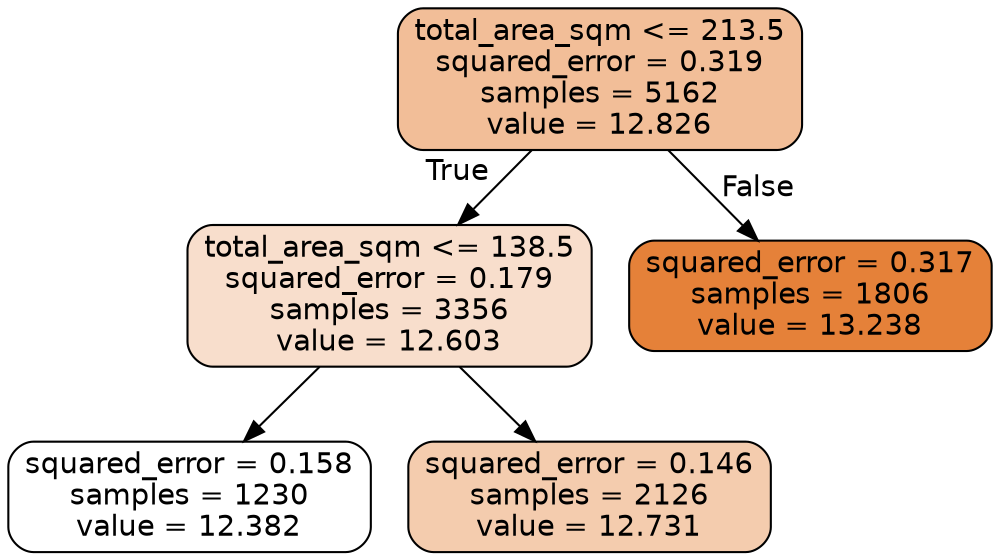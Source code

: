 digraph Tree {
node [shape=box, style="filled, rounded", color="black", fontname="helvetica"] ;
edge [fontname="helvetica"] ;
0 [label="total_area_sqm <= 213.5\nsquared_error = 0.319\nsamples = 5162\nvalue = 12.826", fillcolor="#f2be98"] ;
1 [label="total_area_sqm <= 138.5\nsquared_error = 0.179\nsamples = 3356\nvalue = 12.603", fillcolor="#f8decc"] ;
0 -> 1 [labeldistance=2.5, labelangle=45, headlabel="True"] ;
3 [label="squared_error = 0.158\nsamples = 1230\nvalue = 12.382", fillcolor="#ffffff"] ;
1 -> 3 ;
4 [label="squared_error = 0.146\nsamples = 2126\nvalue = 12.731", fillcolor="#f4ccae"] ;
1 -> 4 ;
2 [label="squared_error = 0.317\nsamples = 1806\nvalue = 13.238", fillcolor="#e58139"] ;
0 -> 2 [labeldistance=2.5, labelangle=-45, headlabel="False"] ;
}